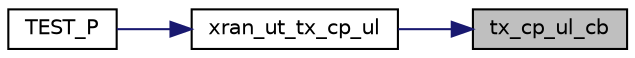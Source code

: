 digraph "tx_cp_ul_cb"
{
 // LATEX_PDF_SIZE
  edge [fontname="Helvetica",fontsize="10",labelfontname="Helvetica",labelfontsize="10"];
  node [fontname="Helvetica",fontsize="10",shape=record];
  rankdir="RL";
  Node1 [label="tx_cp_ul_cb",height=0.2,width=0.4,color="black", fillcolor="grey75", style="filled", fontcolor="black",tooltip=" "];
  Node1 -> Node2 [dir="back",color="midnightblue",fontsize="10",style="solid",fontname="Helvetica"];
  Node2 [label="xran_ut_tx_cp_ul",height=0.2,width=0.4,color="black", fillcolor="white", style="filled",URL="$chain__tests_8cc.html#a61f8088ed26f5ccc6a323c3b0feb66c2",tooltip=" "];
  Node2 -> Node3 [dir="back",color="midnightblue",fontsize="10",style="solid",fontname="Helvetica"];
  Node3 [label="TEST_P",height=0.2,width=0.4,color="black", fillcolor="white", style="filled",URL="$chain__tests_8cc.html#a54a43b6c3ece3e568457002dbe5b5c1a",tooltip=" "];
}
